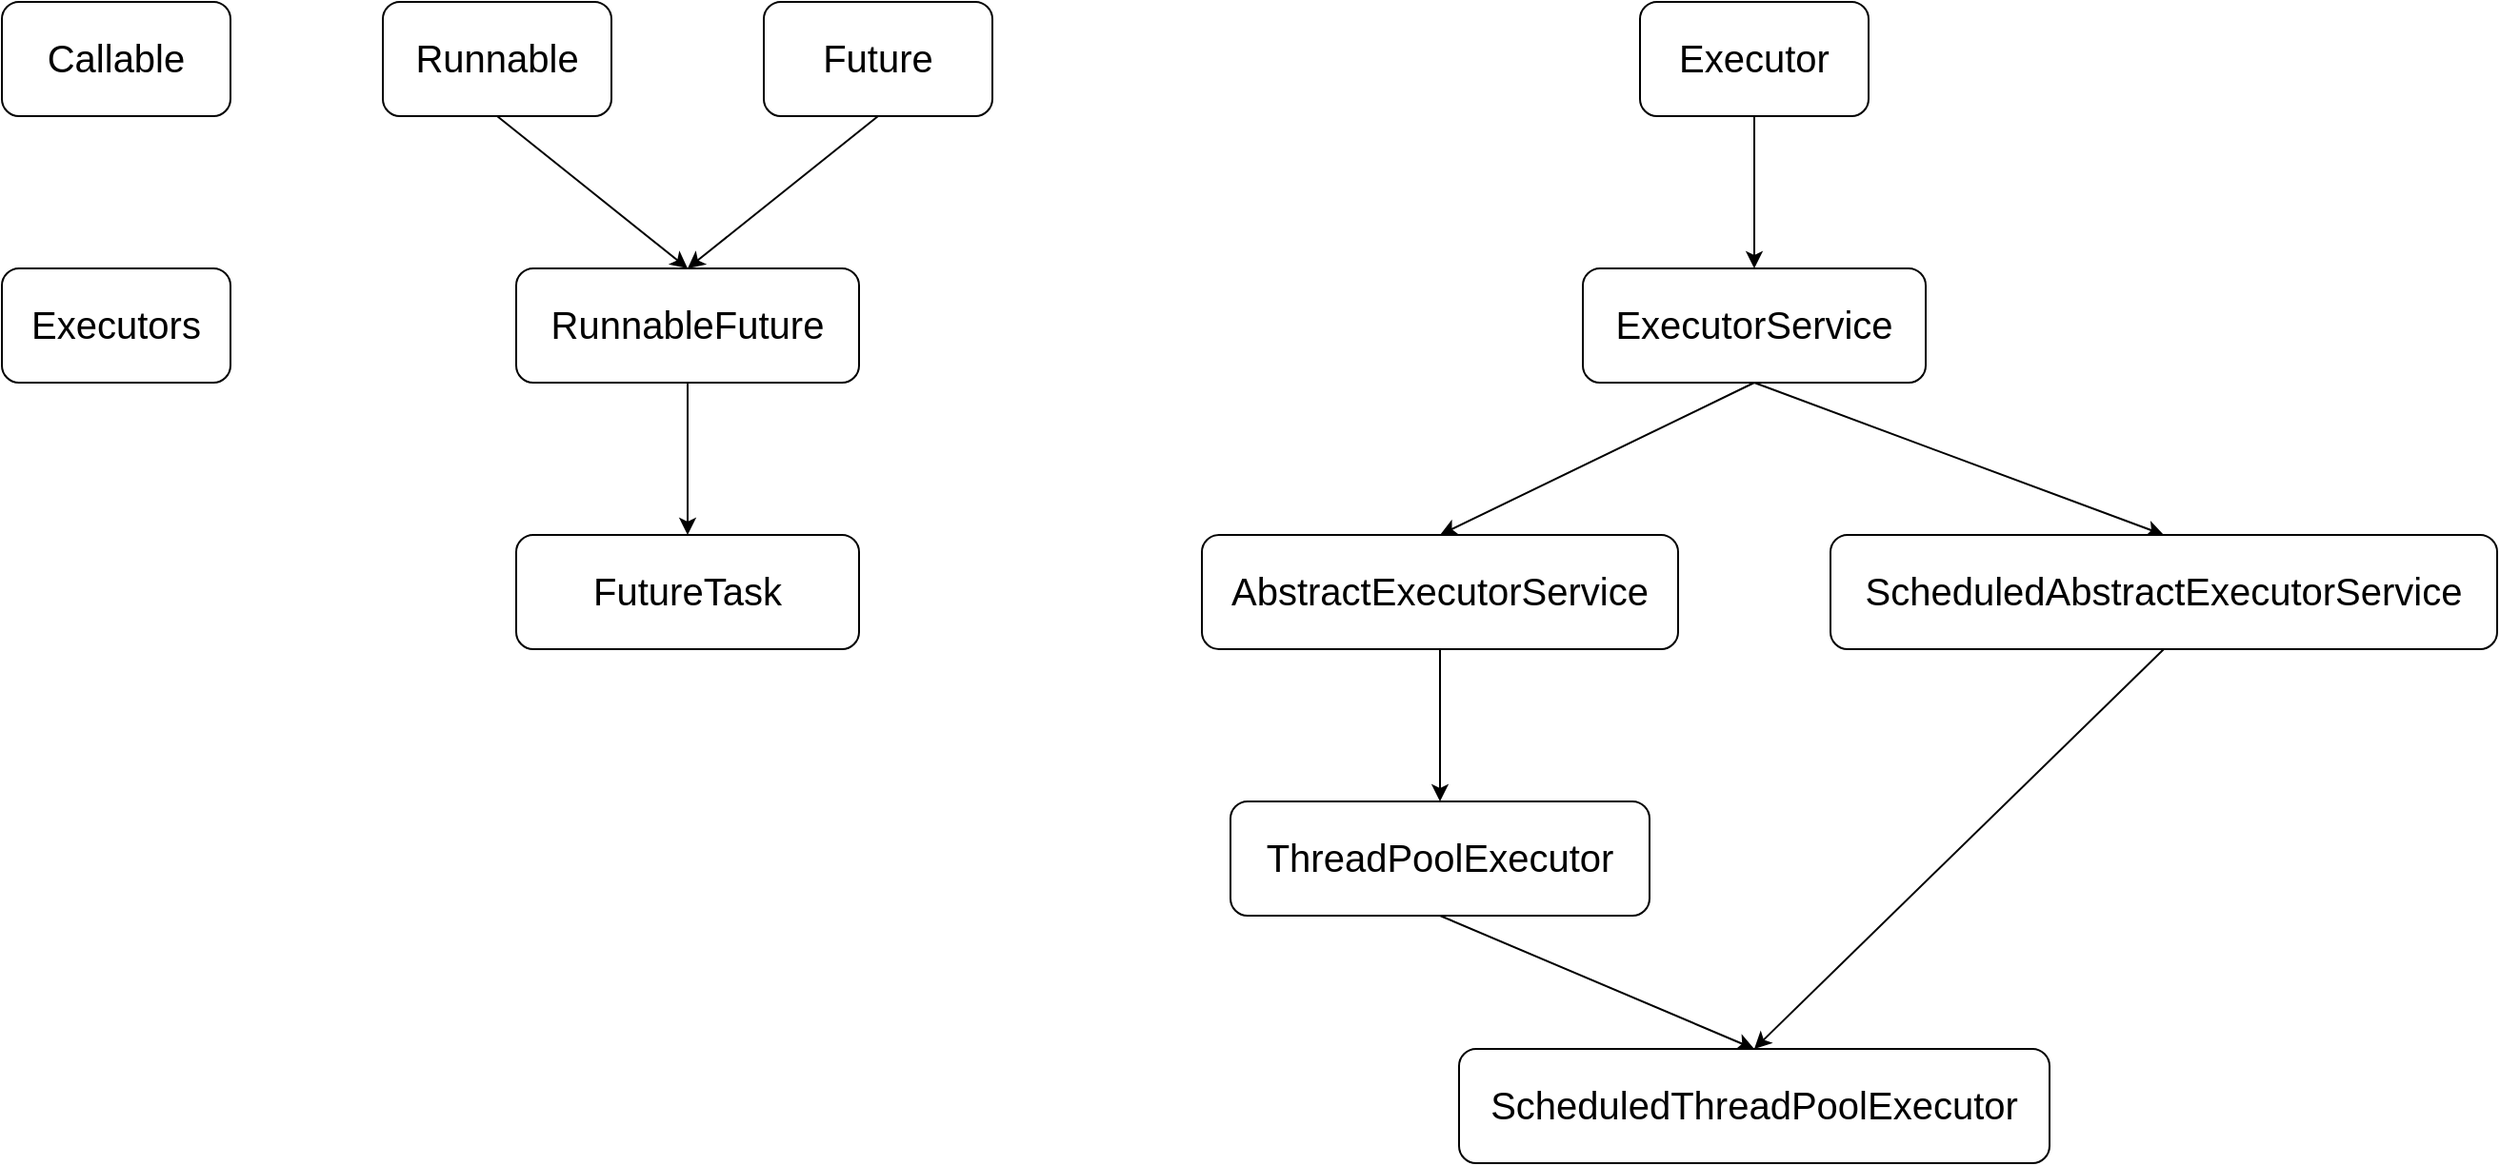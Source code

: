 <mxfile version="11.0.0" type="device"><diagram id="WHTxyPxSvypkHoLLm6uv" name="第 1 页"><mxGraphModel dx="2637" dy="1363" grid="1" gridSize="10" guides="1" tooltips="1" connect="1" arrows="1" fold="1" page="1" pageScale="1" pageWidth="827" pageHeight="1169" math="0" shadow="0"><root><mxCell id="0"/><mxCell id="1" parent="0"/><mxCell id="Y5gAASD5DVtUSyAK-XXW-14" style="edgeStyle=orthogonalEdgeStyle;rounded=0;orthogonalLoop=1;jettySize=auto;html=1;exitX=0.5;exitY=1;exitDx=0;exitDy=0;fontSize=22;" edge="1" parent="1" source="Y5gAASD5DVtUSyAK-XXW-1" target="Y5gAASD5DVtUSyAK-XXW-2"><mxGeometry relative="1" as="geometry"/></mxCell><mxCell id="Y5gAASD5DVtUSyAK-XXW-1" value="&lt;font style=&quot;font-size: 20px&quot;&gt;Executor&lt;/font&gt;" style="rounded=1;whiteSpace=wrap;html=1;fontSize=22;" vertex="1" parent="1"><mxGeometry x="340" y="140" width="120" height="60" as="geometry"/></mxCell><mxCell id="Y5gAASD5DVtUSyAK-XXW-15" style="rounded=0;orthogonalLoop=1;jettySize=auto;html=1;exitX=0.5;exitY=1;exitDx=0;exitDy=0;entryX=0.5;entryY=0;entryDx=0;entryDy=0;fontSize=22;" edge="1" parent="1" source="Y5gAASD5DVtUSyAK-XXW-2" target="Y5gAASD5DVtUSyAK-XXW-3"><mxGeometry relative="1" as="geometry"/></mxCell><mxCell id="Y5gAASD5DVtUSyAK-XXW-16" style="edgeStyle=none;rounded=0;orthogonalLoop=1;jettySize=auto;html=1;exitX=0.5;exitY=1;exitDx=0;exitDy=0;entryX=0.5;entryY=0;entryDx=0;entryDy=0;fontSize=22;" edge="1" parent="1" source="Y5gAASD5DVtUSyAK-XXW-2" target="Y5gAASD5DVtUSyAK-XXW-4"><mxGeometry relative="1" as="geometry"/></mxCell><mxCell id="Y5gAASD5DVtUSyAK-XXW-2" value="&lt;font style=&quot;font-size: 20px&quot;&gt;ExecutorService&lt;/font&gt;" style="rounded=1;whiteSpace=wrap;html=1;fontSize=22;" vertex="1" parent="1"><mxGeometry x="310" y="280" width="180" height="60" as="geometry"/></mxCell><mxCell id="Y5gAASD5DVtUSyAK-XXW-18" style="edgeStyle=none;rounded=0;orthogonalLoop=1;jettySize=auto;html=1;exitX=0.5;exitY=1;exitDx=0;exitDy=0;fontSize=22;" edge="1" parent="1" source="Y5gAASD5DVtUSyAK-XXW-3" target="Y5gAASD5DVtUSyAK-XXW-6"><mxGeometry relative="1" as="geometry"/></mxCell><mxCell id="Y5gAASD5DVtUSyAK-XXW-3" value="&lt;font style=&quot;font-size: 20px&quot;&gt;AbstractExecutorService&lt;/font&gt;" style="rounded=1;whiteSpace=wrap;html=1;fontSize=22;" vertex="1" parent="1"><mxGeometry x="110" y="420" width="250" height="60" as="geometry"/></mxCell><mxCell id="Y5gAASD5DVtUSyAK-XXW-17" style="edgeStyle=none;rounded=0;orthogonalLoop=1;jettySize=auto;html=1;exitX=0.5;exitY=1;exitDx=0;exitDy=0;entryX=0.5;entryY=0;entryDx=0;entryDy=0;fontSize=22;" edge="1" parent="1" source="Y5gAASD5DVtUSyAK-XXW-4" target="Y5gAASD5DVtUSyAK-XXW-7"><mxGeometry relative="1" as="geometry"/></mxCell><mxCell id="Y5gAASD5DVtUSyAK-XXW-4" value="&lt;font style=&quot;font-size: 20px&quot;&gt;ScheduledAbstractExecutorService&lt;/font&gt;" style="rounded=1;whiteSpace=wrap;html=1;fontSize=22;" vertex="1" parent="1"><mxGeometry x="440" y="420" width="350" height="60" as="geometry"/></mxCell><mxCell id="Y5gAASD5DVtUSyAK-XXW-19" style="edgeStyle=none;rounded=0;orthogonalLoop=1;jettySize=auto;html=1;exitX=0.5;exitY=1;exitDx=0;exitDy=0;entryX=0.5;entryY=0;entryDx=0;entryDy=0;fontSize=22;" edge="1" parent="1" source="Y5gAASD5DVtUSyAK-XXW-6" target="Y5gAASD5DVtUSyAK-XXW-7"><mxGeometry relative="1" as="geometry"/></mxCell><mxCell id="Y5gAASD5DVtUSyAK-XXW-6" value="&lt;font style=&quot;font-size: 20px&quot;&gt;ThreadPoolExecutor&lt;/font&gt;" style="rounded=1;whiteSpace=wrap;html=1;fontSize=22;" vertex="1" parent="1"><mxGeometry x="125" y="560" width="220" height="60" as="geometry"/></mxCell><mxCell id="Y5gAASD5DVtUSyAK-XXW-7" value="&lt;font style=&quot;font-size: 20px&quot;&gt;ScheduledThreadPoolExecutor&lt;/font&gt;" style="rounded=1;whiteSpace=wrap;html=1;fontSize=22;" vertex="1" parent="1"><mxGeometry x="245" y="690" width="310" height="60" as="geometry"/></mxCell><mxCell id="Y5gAASD5DVtUSyAK-XXW-21" style="edgeStyle=none;rounded=0;orthogonalLoop=1;jettySize=auto;html=1;exitX=0.5;exitY=1;exitDx=0;exitDy=0;fontSize=22;" edge="1" parent="1" source="Y5gAASD5DVtUSyAK-XXW-8"><mxGeometry relative="1" as="geometry"><mxPoint x="-160" y="280" as="targetPoint"/></mxGeometry></mxCell><mxCell id="Y5gAASD5DVtUSyAK-XXW-8" value="&lt;font style=&quot;font-size: 20px&quot;&gt;Future&lt;/font&gt;" style="rounded=1;whiteSpace=wrap;html=1;fontSize=22;" vertex="1" parent="1"><mxGeometry x="-120" y="140" width="120" height="60" as="geometry"/></mxCell><mxCell id="Y5gAASD5DVtUSyAK-XXW-20" style="edgeStyle=none;rounded=0;orthogonalLoop=1;jettySize=auto;html=1;exitX=0.5;exitY=1;exitDx=0;exitDy=0;entryX=0.5;entryY=0;entryDx=0;entryDy=0;fontSize=22;" edge="1" parent="1" source="Y5gAASD5DVtUSyAK-XXW-9" target="Y5gAASD5DVtUSyAK-XXW-11"><mxGeometry relative="1" as="geometry"/></mxCell><mxCell id="Y5gAASD5DVtUSyAK-XXW-9" value="&lt;font style=&quot;font-size: 20px&quot;&gt;Runnable&lt;/font&gt;" style="rounded=1;whiteSpace=wrap;html=1;fontSize=22;" vertex="1" parent="1"><mxGeometry x="-320" y="140" width="120" height="60" as="geometry"/></mxCell><mxCell id="Y5gAASD5DVtUSyAK-XXW-10" value="&lt;font style=&quot;font-size: 20px&quot;&gt;Callable&lt;/font&gt;" style="rounded=1;whiteSpace=wrap;html=1;fontSize=22;" vertex="1" parent="1"><mxGeometry x="-520" y="140" width="120" height="60" as="geometry"/></mxCell><mxCell id="Y5gAASD5DVtUSyAK-XXW-22" style="edgeStyle=none;rounded=0;orthogonalLoop=1;jettySize=auto;html=1;exitX=0.5;exitY=1;exitDx=0;exitDy=0;entryX=0.5;entryY=0;entryDx=0;entryDy=0;fontSize=22;" edge="1" parent="1" source="Y5gAASD5DVtUSyAK-XXW-11" target="Y5gAASD5DVtUSyAK-XXW-12"><mxGeometry relative="1" as="geometry"/></mxCell><mxCell id="Y5gAASD5DVtUSyAK-XXW-11" value="&lt;font style=&quot;font-size: 20px&quot;&gt;RunnableFuture&lt;/font&gt;" style="rounded=1;whiteSpace=wrap;html=1;fontSize=22;" vertex="1" parent="1"><mxGeometry x="-250" y="280" width="180" height="60" as="geometry"/></mxCell><mxCell id="Y5gAASD5DVtUSyAK-XXW-12" value="&lt;font style=&quot;font-size: 20px&quot;&gt;FutureTask&lt;/font&gt;" style="rounded=1;whiteSpace=wrap;html=1;fontSize=22;" vertex="1" parent="1"><mxGeometry x="-250" y="420" width="180" height="60" as="geometry"/></mxCell><mxCell id="Y5gAASD5DVtUSyAK-XXW-13" value="&lt;font style=&quot;font-size: 20px&quot;&gt;Executors&lt;/font&gt;" style="rounded=1;whiteSpace=wrap;html=1;fontSize=22;" vertex="1" parent="1"><mxGeometry x="-520" y="280" width="120" height="60" as="geometry"/></mxCell></root></mxGraphModel></diagram></mxfile>